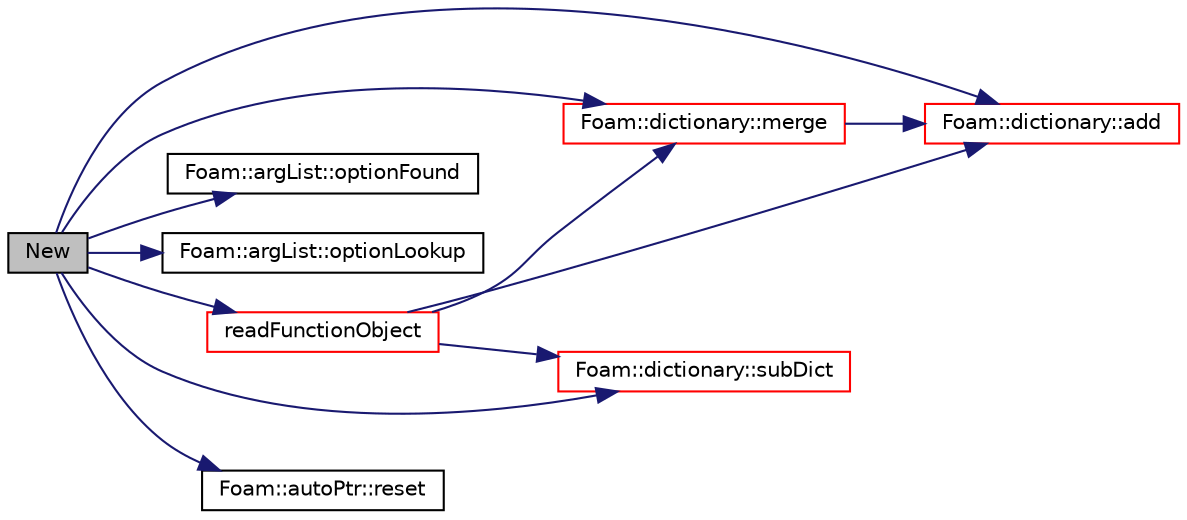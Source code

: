 digraph "New"
{
  bgcolor="transparent";
  edge [fontname="Helvetica",fontsize="10",labelfontname="Helvetica",labelfontsize="10"];
  node [fontname="Helvetica",fontsize="10",shape=record];
  rankdir="LR";
  Node1 [label="New",height=0.2,width=0.4,color="black", fillcolor="grey75", style="filled", fontcolor="black"];
  Node1 -> Node2 [color="midnightblue",fontsize="10",style="solid",fontname="Helvetica"];
  Node2 [label="Foam::dictionary::add",height=0.2,width=0.4,color="red",URL="$a00526.html#ac2ddcab42322c8d8af5e5830ab4d431b",tooltip="Add a new entry. "];
  Node1 -> Node3 [color="midnightblue",fontsize="10",style="solid",fontname="Helvetica"];
  Node3 [label="Foam::dictionary::merge",height=0.2,width=0.4,color="red",URL="$a00526.html#af56b3a0b0e4fe1a730c36904c24bbf25",tooltip="Merge entries from the given dictionary. "];
  Node3 -> Node2 [color="midnightblue",fontsize="10",style="solid",fontname="Helvetica"];
  Node1 -> Node4 [color="midnightblue",fontsize="10",style="solid",fontname="Helvetica"];
  Node4 [label="Foam::argList::optionFound",height=0.2,width=0.4,color="black",URL="$a00064.html#a1448e8925bc2243c51fa37aa47b66453",tooltip="Return true if the named option is found. "];
  Node1 -> Node5 [color="midnightblue",fontsize="10",style="solid",fontname="Helvetica"];
  Node5 [label="Foam::argList::optionLookup",height=0.2,width=0.4,color="black",URL="$a00064.html#aa2d4bc0749e875e4878682fe256cff50",tooltip="Return an IStringStream from the named option. "];
  Node1 -> Node6 [color="midnightblue",fontsize="10",style="solid",fontname="Helvetica"];
  Node6 [label="readFunctionObject",height=0.2,width=0.4,color="red",URL="$a00878.html#ab43f14cff36fd19077fb88a579459b21",tooltip="Read the specified functionObject configuration dictionary parsing. "];
  Node6 -> Node7 [color="midnightblue",fontsize="10",style="solid",fontname="Helvetica"];
  Node7 [label="Foam::dictionary::subDict",height=0.2,width=0.4,color="red",URL="$a00526.html#a42a549aa3e2c88399585b6462f6dbeb3",tooltip="Find and return a sub-dictionary. "];
  Node6 -> Node2 [color="midnightblue",fontsize="10",style="solid",fontname="Helvetica"];
  Node6 -> Node3 [color="midnightblue",fontsize="10",style="solid",fontname="Helvetica"];
  Node1 -> Node8 [color="midnightblue",fontsize="10",style="solid",fontname="Helvetica"];
  Node8 [label="Foam::autoPtr::reset",height=0.2,width=0.4,color="black",URL="$a00082.html#ab46a1bc64c9af6414376c6c18d3bee62",tooltip="If object pointer already set, delete object and set to given. "];
  Node1 -> Node7 [color="midnightblue",fontsize="10",style="solid",fontname="Helvetica"];
}
